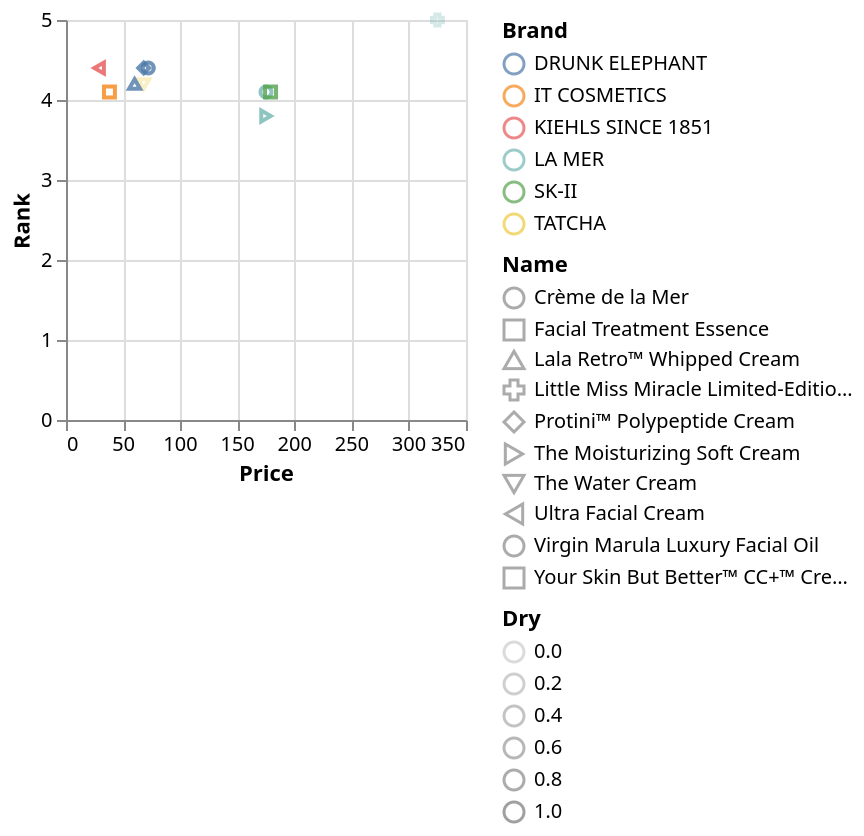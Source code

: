{
  "$schema": "https://vega.github.io/schema/vega-lite/v5.json",
  "description": "A simple bar chart with embedded data.",
  "data": {
    "values": [
      {
        "Label": "Moisturizer",
        "Brand": "LA MER",
        "Name": "Crème de la Mer",
        "Price": 175,
        "Rank": 4.1,
        "Combination": 1,
        "Dry": 1,
        "Normal": 1,
        "Oily": 1,
        "Sensitive": 1
      },
      {
        "Label": "Moisturizer",
        "Brand": "SK-II",
        "Name": "Facial Treatment Essence",
        "Price": 179,
        "Rank": 4.1,
        "Combination": 1,
        "Dry": 1,
        "Normal": 1,
        "Oily": 1,
        "Sensitive": 1
      },
      {
        "Label": "Moisturizer",
        "Brand": "DRUNK ELEPHANT",
        "Name": "Protini™ Polypeptide Cream",
        "Price": 68,
        "Rank": 4.4,
        "Combination": 1,
        "Dry": 1,
        "Normal": 1,
        "Oily": 1,
        "Sensitive": 0
      },
      {
        "Label": "Moisturizer",
        "Brand": "LA MER",
        "Name": "The Moisturizing Soft Cream",
        "Price": 175,
        "Rank": 3.8,
        "Combination": 1,
        "Dry": 1,
        "Normal": 1,
        "Oily": 1,
        "Sensitive": 1
      },
      {
        "Label": "Moisturizer",
        "Brand": "IT COSMETICS",
        "Name": "Your Skin But Better™ CC+™ Cream with SPF 50+",
        "Price": 38,
        "Rank": 4.1,
        "Combination": 1,
        "Dry": 1,
        "Normal": 1,
        "Oily": 1,
        "Sensitive": 1
      },
      {
        "Label": "Moisturizer",
        "Brand": "TATCHA",
        "Name": "The Water Cream",
        "Price": 68,
        "Rank": 4.2,
        "Combination": 1,
        "Dry": 0,
        "Normal": 1,
        "Oily": 1,
        "Sensitive": 1
      },
      {
        "Label": "Moisturizer",
        "Brand": "DRUNK ELEPHANT",
        "Name": "Lala Retro™ Whipped Cream",
        "Price": 60,
        "Rank": 4.2,
        "Combination": 1,
        "Dry": 1,
        "Normal": 1,
        "Oily": 1,
        "Sensitive": 0
      },
      {
        "Label": "Moisturizer",
        "Brand": "DRUNK ELEPHANT",
        "Name": "Virgin Marula Luxury Facial Oil",
        "Price": 72,
        "Rank": 4.4,
        "Combination": 1,
        "Dry": 1,
        "Normal": 1,
        "Oily": 1,
        "Sensitive": 0
      },
      {
        "Label": "Moisturizer",
        "Brand": "KIEHLS SINCE 1851",
        "Name": "Ultra Facial Cream",
        "Price": 29,
        "Rank": 4.4,
        "Combination": 1,
        "Dry": 1,
        "Normal": 1,
        "Oily": 1,
        "Sensitive": 1
      },
      {
        "Label": "Moisturizer",
        "Brand": "LA MER",
        "Name": "Little Miss Miracle Limited-Edition Crème de la Mer",
        "Price": 325,
        "Rank": 5,
        "Combination": 0,
        "Dry": 0,
        "Normal": 0,
        "Oily": 0,
        "Sensitive": 0
      }
    ]
  },
  "mark": "point",
  "encoding": {
    "x": {"field": "Price", "type": "quantitative"},
    "y": {"field": "Rank", "type": "quantitative"},
    "color": {"field": "Brand", "type": "nominal"},
    "shape": {"field": "Name", "type": "nominal"},
    "opacity": {"field": "Dry", "type": "quantitative"}
  },
  "config": {}
}